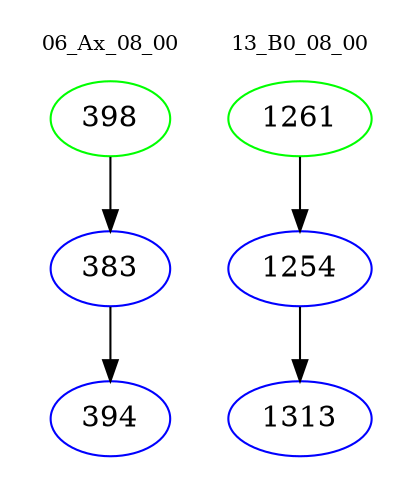 digraph{
subgraph cluster_0 {
color = white
label = "06_Ax_08_00";
fontsize=10;
T0_398 [label="398", color="green"]
T0_398 -> T0_383 [color="black"]
T0_383 [label="383", color="blue"]
T0_383 -> T0_394 [color="black"]
T0_394 [label="394", color="blue"]
}
subgraph cluster_1 {
color = white
label = "13_B0_08_00";
fontsize=10;
T1_1261 [label="1261", color="green"]
T1_1261 -> T1_1254 [color="black"]
T1_1254 [label="1254", color="blue"]
T1_1254 -> T1_1313 [color="black"]
T1_1313 [label="1313", color="blue"]
}
}
